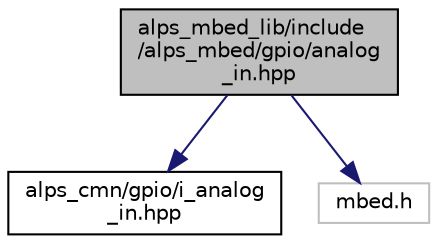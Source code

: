 digraph "alps_mbed_lib/include/alps_mbed/gpio/analog_in.hpp"
{
 // LATEX_PDF_SIZE
  edge [fontname="Helvetica",fontsize="10",labelfontname="Helvetica",labelfontsize="10"];
  node [fontname="Helvetica",fontsize="10",shape=record];
  Node1 [label="alps_mbed_lib/include\l/alps_mbed/gpio/analog\l_in.hpp",height=0.2,width=0.4,color="black", fillcolor="grey75", style="filled", fontcolor="black",tooltip="アナログ入力ピン"];
  Node1 -> Node2 [color="midnightblue",fontsize="10",style="solid",fontname="Helvetica"];
  Node2 [label="alps_cmn/gpio/i_analog\l_in.hpp",height=0.2,width=0.4,color="black", fillcolor="white", style="filled",URL="$i__analog__in_8hpp.html",tooltip="アナログ入力インタフェース"];
  Node1 -> Node3 [color="midnightblue",fontsize="10",style="solid",fontname="Helvetica"];
  Node3 [label="mbed.h",height=0.2,width=0.4,color="grey75", fillcolor="white", style="filled",tooltip=" "];
}

